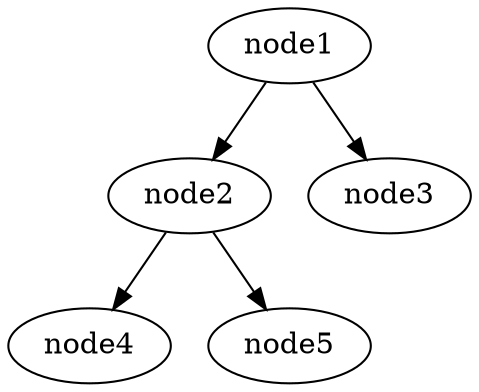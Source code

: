 digraph g {
	node1;
	node1->node2;
	node2;
	node2->node4;
	node4;
	node2->node5;
	node5;
	node1->node3;
	node3;
 }
